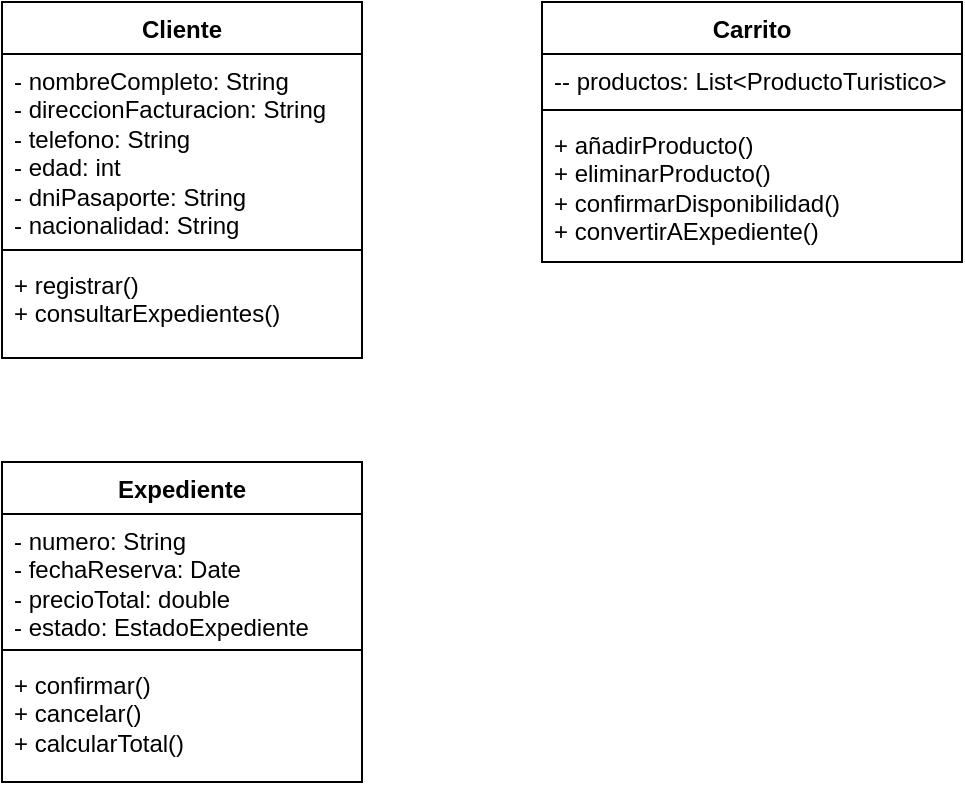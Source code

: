 <mxfile version="27.0.5">
  <diagram name="Página-1" id="KtqO_DASaNcsyG8CtPEL">
    <mxGraphModel dx="1418" dy="782" grid="1" gridSize="10" guides="1" tooltips="1" connect="1" arrows="1" fold="1" page="1" pageScale="1" pageWidth="827" pageHeight="1169" math="0" shadow="0">
      <root>
        <mxCell id="0" />
        <mxCell id="1" parent="0" />
        <mxCell id="TBLlkOP_qlh_QUMRTp9g-1" value="Cliente" style="swimlane;fontStyle=1;align=center;verticalAlign=top;childLayout=stackLayout;horizontal=1;startSize=26;horizontalStack=0;resizeParent=1;resizeParentMax=0;resizeLast=0;collapsible=1;marginBottom=0;whiteSpace=wrap;html=1;" parent="1" vertex="1">
          <mxGeometry x="130" y="60" width="180" height="178" as="geometry" />
        </mxCell>
        <mxCell id="TBLlkOP_qlh_QUMRTp9g-2" value="&lt;div&gt;- nombreCompleto: String&lt;/div&gt;&lt;div&gt;- direccionFacturacion: String&lt;/div&gt;&lt;div&gt;&lt;span style=&quot;background-color: transparent; color: light-dark(rgb(0, 0, 0), rgb(255, 255, 255));&quot;&gt;- telefono: String&lt;/span&gt;&lt;/div&gt;&lt;div&gt;- edad: int&lt;/div&gt;&lt;div&gt;&lt;span style=&quot;background-color: transparent; color: light-dark(rgb(0, 0, 0), rgb(255, 255, 255));&quot;&gt;- dniPasaporte: String&lt;/span&gt;&lt;/div&gt;&lt;div&gt;- nacionalidad: String&lt;br&gt;&lt;/div&gt;" style="text;strokeColor=none;fillColor=none;align=left;verticalAlign=top;spacingLeft=4;spacingRight=4;overflow=hidden;rotatable=0;points=[[0,0.5],[1,0.5]];portConstraint=eastwest;whiteSpace=wrap;html=1;" parent="TBLlkOP_qlh_QUMRTp9g-1" vertex="1">
          <mxGeometry y="26" width="180" height="94" as="geometry" />
        </mxCell>
        <mxCell id="TBLlkOP_qlh_QUMRTp9g-3" value="" style="line;strokeWidth=1;fillColor=none;align=left;verticalAlign=middle;spacingTop=-1;spacingLeft=3;spacingRight=3;rotatable=0;labelPosition=right;points=[];portConstraint=eastwest;strokeColor=inherit;" parent="TBLlkOP_qlh_QUMRTp9g-1" vertex="1">
          <mxGeometry y="120" width="180" height="8" as="geometry" />
        </mxCell>
        <mxCell id="TBLlkOP_qlh_QUMRTp9g-4" value="&lt;div&gt;+ registrar()&lt;/div&gt;&lt;div&gt;+ consultarExpedientes()&lt;/div&gt;" style="text;strokeColor=none;fillColor=none;align=left;verticalAlign=top;spacingLeft=4;spacingRight=4;overflow=hidden;rotatable=0;points=[[0,0.5],[1,0.5]];portConstraint=eastwest;whiteSpace=wrap;html=1;" parent="TBLlkOP_qlh_QUMRTp9g-1" vertex="1">
          <mxGeometry y="128" width="180" height="50" as="geometry" />
        </mxCell>
        <mxCell id="oR6sBdIMDXWxFU_tY8Ch-1" value="Carrito" style="swimlane;fontStyle=1;align=center;verticalAlign=top;childLayout=stackLayout;horizontal=1;startSize=26;horizontalStack=0;resizeParent=1;resizeParentMax=0;resizeLast=0;collapsible=1;marginBottom=0;whiteSpace=wrap;html=1;" vertex="1" parent="1">
          <mxGeometry x="400" y="60" width="210" height="130" as="geometry" />
        </mxCell>
        <mxCell id="oR6sBdIMDXWxFU_tY8Ch-2" value="&lt;div&gt;-- productos: List&amp;lt;ProductoTuristico&amp;gt;&lt;/div&gt;" style="text;strokeColor=none;fillColor=none;align=left;verticalAlign=top;spacingLeft=4;spacingRight=4;overflow=hidden;rotatable=0;points=[[0,0.5],[1,0.5]];portConstraint=eastwest;whiteSpace=wrap;html=1;" vertex="1" parent="oR6sBdIMDXWxFU_tY8Ch-1">
          <mxGeometry y="26" width="210" height="24" as="geometry" />
        </mxCell>
        <mxCell id="oR6sBdIMDXWxFU_tY8Ch-3" value="" style="line;strokeWidth=1;fillColor=none;align=left;verticalAlign=middle;spacingTop=-1;spacingLeft=3;spacingRight=3;rotatable=0;labelPosition=right;points=[];portConstraint=eastwest;strokeColor=inherit;" vertex="1" parent="oR6sBdIMDXWxFU_tY8Ch-1">
          <mxGeometry y="50" width="210" height="8" as="geometry" />
        </mxCell>
        <mxCell id="oR6sBdIMDXWxFU_tY8Ch-4" value="&lt;div&gt;+ añadirProducto()&lt;/div&gt;&lt;div&gt;+ eliminarProducto()&lt;/div&gt;&lt;div&gt;+ confirmarDisponibilidad()&lt;/div&gt;&lt;div&gt;+ convertirAExpediente()&lt;/div&gt;" style="text;strokeColor=none;fillColor=none;align=left;verticalAlign=top;spacingLeft=4;spacingRight=4;overflow=hidden;rotatable=0;points=[[0,0.5],[1,0.5]];portConstraint=eastwest;whiteSpace=wrap;html=1;" vertex="1" parent="oR6sBdIMDXWxFU_tY8Ch-1">
          <mxGeometry y="58" width="210" height="72" as="geometry" />
        </mxCell>
        <mxCell id="oR6sBdIMDXWxFU_tY8Ch-6" value="Expediente" style="swimlane;fontStyle=1;align=center;verticalAlign=top;childLayout=stackLayout;horizontal=1;startSize=26;horizontalStack=0;resizeParent=1;resizeParentMax=0;resizeLast=0;collapsible=1;marginBottom=0;whiteSpace=wrap;html=1;" vertex="1" parent="1">
          <mxGeometry x="130" y="290" width="180" height="160" as="geometry" />
        </mxCell>
        <mxCell id="oR6sBdIMDXWxFU_tY8Ch-7" value="&lt;div&gt;&lt;div&gt;- numero: String&lt;/div&gt;&lt;div&gt;- fechaReserva: Date&lt;/div&gt;&lt;div&gt;- precioTotal: double&lt;/div&gt;&lt;div&gt;- estado: EstadoExpediente&lt;/div&gt;&lt;/div&gt;" style="text;strokeColor=none;fillColor=none;align=left;verticalAlign=top;spacingLeft=4;spacingRight=4;overflow=hidden;rotatable=0;points=[[0,0.5],[1,0.5]];portConstraint=eastwest;whiteSpace=wrap;html=1;" vertex="1" parent="oR6sBdIMDXWxFU_tY8Ch-6">
          <mxGeometry y="26" width="180" height="64" as="geometry" />
        </mxCell>
        <mxCell id="oR6sBdIMDXWxFU_tY8Ch-8" value="" style="line;strokeWidth=1;fillColor=none;align=left;verticalAlign=middle;spacingTop=-1;spacingLeft=3;spacingRight=3;rotatable=0;labelPosition=right;points=[];portConstraint=eastwest;strokeColor=inherit;" vertex="1" parent="oR6sBdIMDXWxFU_tY8Ch-6">
          <mxGeometry y="90" width="180" height="8" as="geometry" />
        </mxCell>
        <mxCell id="oR6sBdIMDXWxFU_tY8Ch-9" value="&lt;div&gt;+ confirmar()&lt;/div&gt;&lt;div&gt;+ cancelar()&lt;/div&gt;&lt;div&gt;+ calcularTotal()&lt;/div&gt;" style="text;strokeColor=none;fillColor=none;align=left;verticalAlign=top;spacingLeft=4;spacingRight=4;overflow=hidden;rotatable=0;points=[[0,0.5],[1,0.5]];portConstraint=eastwest;whiteSpace=wrap;html=1;" vertex="1" parent="oR6sBdIMDXWxFU_tY8Ch-6">
          <mxGeometry y="98" width="180" height="62" as="geometry" />
        </mxCell>
      </root>
    </mxGraphModel>
  </diagram>
</mxfile>
